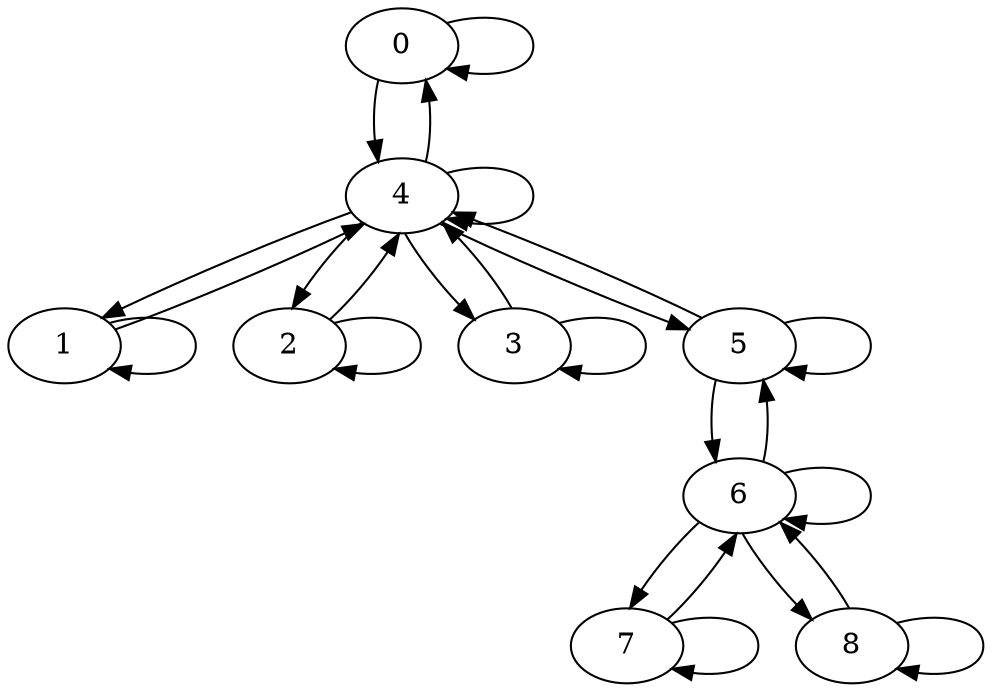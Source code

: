 digraph "" {
	graph [len=4,
		nodesep=0.5
	];
	0 -> 0	[len=2,
		weight=1.0];
	0 -> 4	[len=2,
		weight=1.0];
	1 -> 1	[len=2,
		weight=1.0];
	1 -> 4	[len=2,
		weight=1.0];
	2 -> 2	[len=2,
		weight=1.0];
	2 -> 4	[len=2,
		weight=1.0];
	3 -> 3	[len=2,
		weight=1.0];
	3 -> 4	[len=2,
		weight=1.0];
	4 -> 0	[len=2,
		weight=1.0];
	4 -> 1	[len=2,
		weight=1.0];
	4 -> 2	[len=2,
		weight=1.0];
	4 -> 3	[len=2,
		weight=1.0];
	4 -> 4	[len=2,
		weight=1.0];
	4 -> 5	[len=2,
		weight=1.0];
	5 -> 4	[len=2,
		weight=1.0];
	5 -> 5	[len=2,
		weight=1.0];
	5 -> 6	[len=2,
		weight=1.0];
	6 -> 5	[len=2,
		weight=1.0];
	6 -> 6	[len=2,
		weight=1.0];
	6 -> 7	[len=2,
		weight=1.0];
	6 -> 8	[len=2,
		weight=1.0];
	7 -> 6	[len=2,
		weight=1.0];
	7 -> 7	[len=2,
		weight=1.0];
	8 -> 6	[len=2,
		weight=1.0];
	8 -> 8	[len=2,
		weight=1.0];
}
